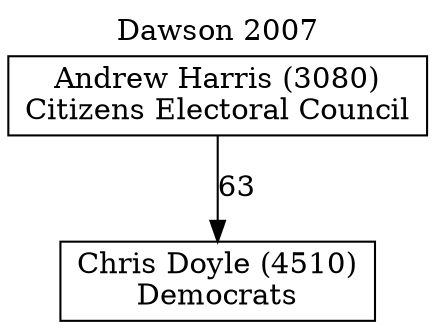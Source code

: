 // House preference flow
digraph "Chris Doyle (4510)_Dawson_2007" {
	graph [label="Dawson 2007" labelloc=t mclimit=10]
	node [shape=box]
	"Chris Doyle (4510)" [label="Chris Doyle (4510)
Democrats"]
	"Andrew Harris (3080)" [label="Andrew Harris (3080)
Citizens Electoral Council"]
	"Andrew Harris (3080)" -> "Chris Doyle (4510)" [label=63]
}
